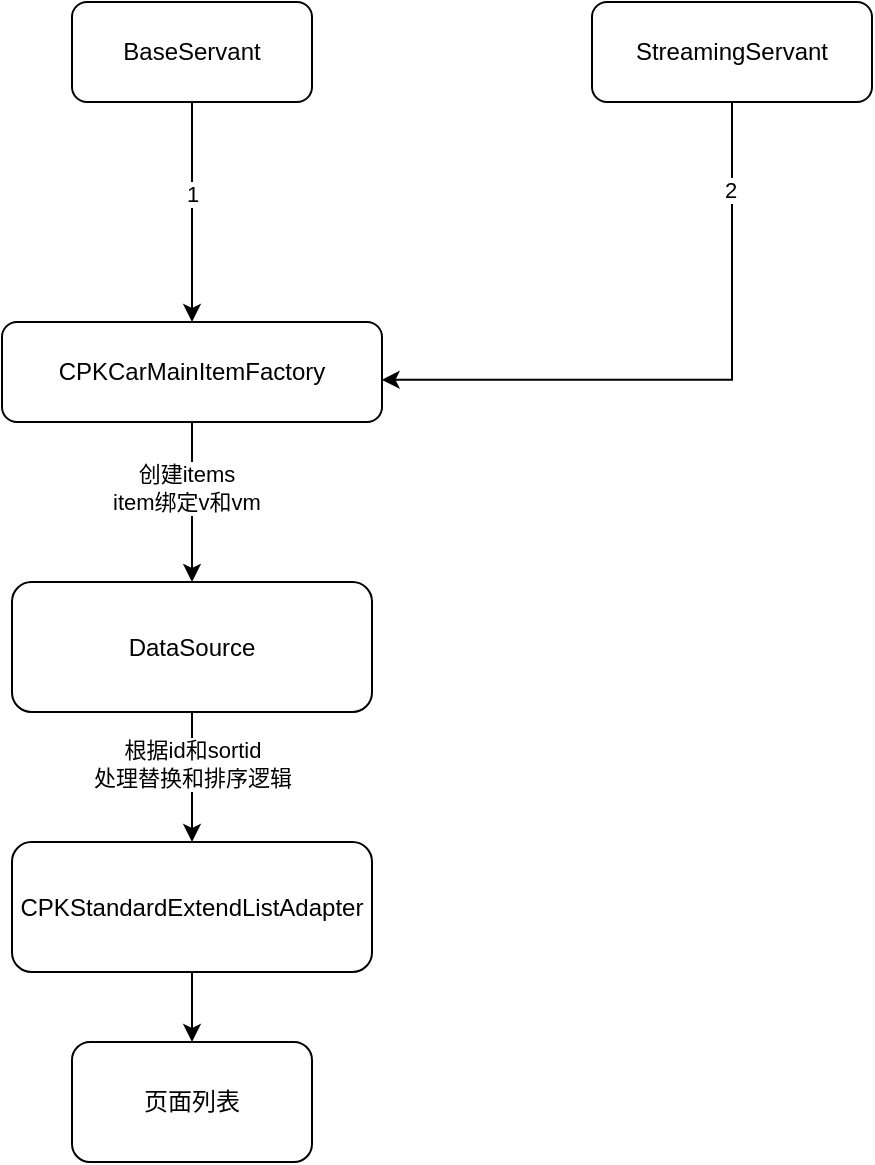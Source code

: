 <mxfile version="22.1.7" type="github">
  <diagram id="C5RBs43oDa-KdzZeNtuy" name="Page-1">
    <mxGraphModel dx="1368" dy="924" grid="1" gridSize="10" guides="1" tooltips="1" connect="1" arrows="1" fold="1" page="1" pageScale="1" pageWidth="827" pageHeight="1169" math="0" shadow="0">
      <root>
        <mxCell id="WIyWlLk6GJQsqaUBKTNV-0" />
        <mxCell id="WIyWlLk6GJQsqaUBKTNV-1" parent="WIyWlLk6GJQsqaUBKTNV-0" />
        <mxCell id="Culc1Ef6eh6lBD4fiG-q-4" style="edgeStyle=orthogonalEdgeStyle;rounded=0;orthogonalLoop=1;jettySize=auto;html=1;" edge="1" parent="WIyWlLk6GJQsqaUBKTNV-1" source="Culc1Ef6eh6lBD4fiG-q-1" target="Culc1Ef6eh6lBD4fiG-q-5">
          <mxGeometry relative="1" as="geometry">
            <mxPoint x="490" y="500" as="targetPoint" />
            <Array as="points">
              <mxPoint x="280" y="350" />
              <mxPoint x="280" y="350" />
            </Array>
          </mxGeometry>
        </mxCell>
        <mxCell id="Culc1Ef6eh6lBD4fiG-q-25" value="1" style="edgeLabel;html=1;align=center;verticalAlign=middle;resizable=0;points=[];" vertex="1" connectable="0" parent="Culc1Ef6eh6lBD4fiG-q-4">
          <mxGeometry x="-0.171" relative="1" as="geometry">
            <mxPoint as="offset" />
          </mxGeometry>
        </mxCell>
        <mxCell id="Culc1Ef6eh6lBD4fiG-q-1" value="BaseServant" style="rounded=1;whiteSpace=wrap;html=1;" vertex="1" parent="WIyWlLk6GJQsqaUBKTNV-1">
          <mxGeometry x="220" y="230" width="120" height="50" as="geometry" />
        </mxCell>
        <mxCell id="Culc1Ef6eh6lBD4fiG-q-13" style="edgeStyle=orthogonalEdgeStyle;rounded=0;orthogonalLoop=1;jettySize=auto;html=1;entryX=0.999;entryY=0.578;entryDx=0;entryDy=0;entryPerimeter=0;" edge="1" parent="WIyWlLk6GJQsqaUBKTNV-1" source="Culc1Ef6eh6lBD4fiG-q-2" target="Culc1Ef6eh6lBD4fiG-q-5">
          <mxGeometry relative="1" as="geometry">
            <mxPoint x="550" y="420" as="targetPoint" />
            <Array as="points">
              <mxPoint x="550" y="419" />
            </Array>
          </mxGeometry>
        </mxCell>
        <mxCell id="Culc1Ef6eh6lBD4fiG-q-26" value="2" style="edgeLabel;html=1;align=center;verticalAlign=middle;resizable=0;points=[];" vertex="1" connectable="0" parent="Culc1Ef6eh6lBD4fiG-q-13">
          <mxGeometry x="-0.722" y="-1" relative="1" as="geometry">
            <mxPoint as="offset" />
          </mxGeometry>
        </mxCell>
        <mxCell id="Culc1Ef6eh6lBD4fiG-q-2" value="StreamingServant" style="rounded=1;whiteSpace=wrap;html=1;" vertex="1" parent="WIyWlLk6GJQsqaUBKTNV-1">
          <mxGeometry x="480" y="230" width="140" height="50" as="geometry" />
        </mxCell>
        <mxCell id="Culc1Ef6eh6lBD4fiG-q-15" value="" style="edgeStyle=orthogonalEdgeStyle;rounded=0;orthogonalLoop=1;jettySize=auto;html=1;entryX=0.5;entryY=0;entryDx=0;entryDy=0;" edge="1" parent="WIyWlLk6GJQsqaUBKTNV-1" source="Culc1Ef6eh6lBD4fiG-q-5" target="Culc1Ef6eh6lBD4fiG-q-22">
          <mxGeometry relative="1" as="geometry">
            <mxPoint x="360" y="500" as="targetPoint" />
          </mxGeometry>
        </mxCell>
        <mxCell id="Culc1Ef6eh6lBD4fiG-q-16" value="创建items&lt;br&gt;item绑定v和vm" style="edgeLabel;html=1;align=center;verticalAlign=middle;resizable=0;points=[];" vertex="1" connectable="0" parent="Culc1Ef6eh6lBD4fiG-q-15">
          <mxGeometry x="-0.18" y="-3" relative="1" as="geometry">
            <mxPoint as="offset" />
          </mxGeometry>
        </mxCell>
        <mxCell id="Culc1Ef6eh6lBD4fiG-q-5" value="&lt;div&gt;CPKCarMainItemFactory&lt;/div&gt;" style="rounded=1;whiteSpace=wrap;html=1;" vertex="1" parent="WIyWlLk6GJQsqaUBKTNV-1">
          <mxGeometry x="185" y="390" width="190" height="50" as="geometry" />
        </mxCell>
        <mxCell id="Culc1Ef6eh6lBD4fiG-q-21" value="" style="edgeStyle=orthogonalEdgeStyle;rounded=0;orthogonalLoop=1;jettySize=auto;html=1;" edge="1" parent="WIyWlLk6GJQsqaUBKTNV-1" source="Culc1Ef6eh6lBD4fiG-q-14" target="Culc1Ef6eh6lBD4fiG-q-20">
          <mxGeometry relative="1" as="geometry" />
        </mxCell>
        <mxCell id="Culc1Ef6eh6lBD4fiG-q-14" value="CPKStandardExtendListAdapter" style="whiteSpace=wrap;html=1;rounded=1;" vertex="1" parent="WIyWlLk6GJQsqaUBKTNV-1">
          <mxGeometry x="190" y="650" width="180" height="65" as="geometry" />
        </mxCell>
        <mxCell id="Culc1Ef6eh6lBD4fiG-q-20" value="页面列表" style="whiteSpace=wrap;html=1;rounded=1;" vertex="1" parent="WIyWlLk6GJQsqaUBKTNV-1">
          <mxGeometry x="220" y="750" width="120" height="60" as="geometry" />
        </mxCell>
        <mxCell id="Culc1Ef6eh6lBD4fiG-q-23" style="edgeStyle=orthogonalEdgeStyle;rounded=0;orthogonalLoop=1;jettySize=auto;html=1;entryX=0.5;entryY=0;entryDx=0;entryDy=0;" edge="1" parent="WIyWlLk6GJQsqaUBKTNV-1" source="Culc1Ef6eh6lBD4fiG-q-22" target="Culc1Ef6eh6lBD4fiG-q-14">
          <mxGeometry relative="1" as="geometry" />
        </mxCell>
        <mxCell id="Culc1Ef6eh6lBD4fiG-q-24" value="根据id和sortid&lt;br&gt;处理替换和排序逻辑" style="edgeLabel;html=1;align=center;verticalAlign=middle;resizable=0;points=[];" vertex="1" connectable="0" parent="Culc1Ef6eh6lBD4fiG-q-23">
          <mxGeometry x="-0.2" relative="1" as="geometry">
            <mxPoint as="offset" />
          </mxGeometry>
        </mxCell>
        <mxCell id="Culc1Ef6eh6lBD4fiG-q-22" value="DataSource" style="whiteSpace=wrap;html=1;rounded=1;" vertex="1" parent="WIyWlLk6GJQsqaUBKTNV-1">
          <mxGeometry x="190" y="520" width="180" height="65" as="geometry" />
        </mxCell>
      </root>
    </mxGraphModel>
  </diagram>
</mxfile>
